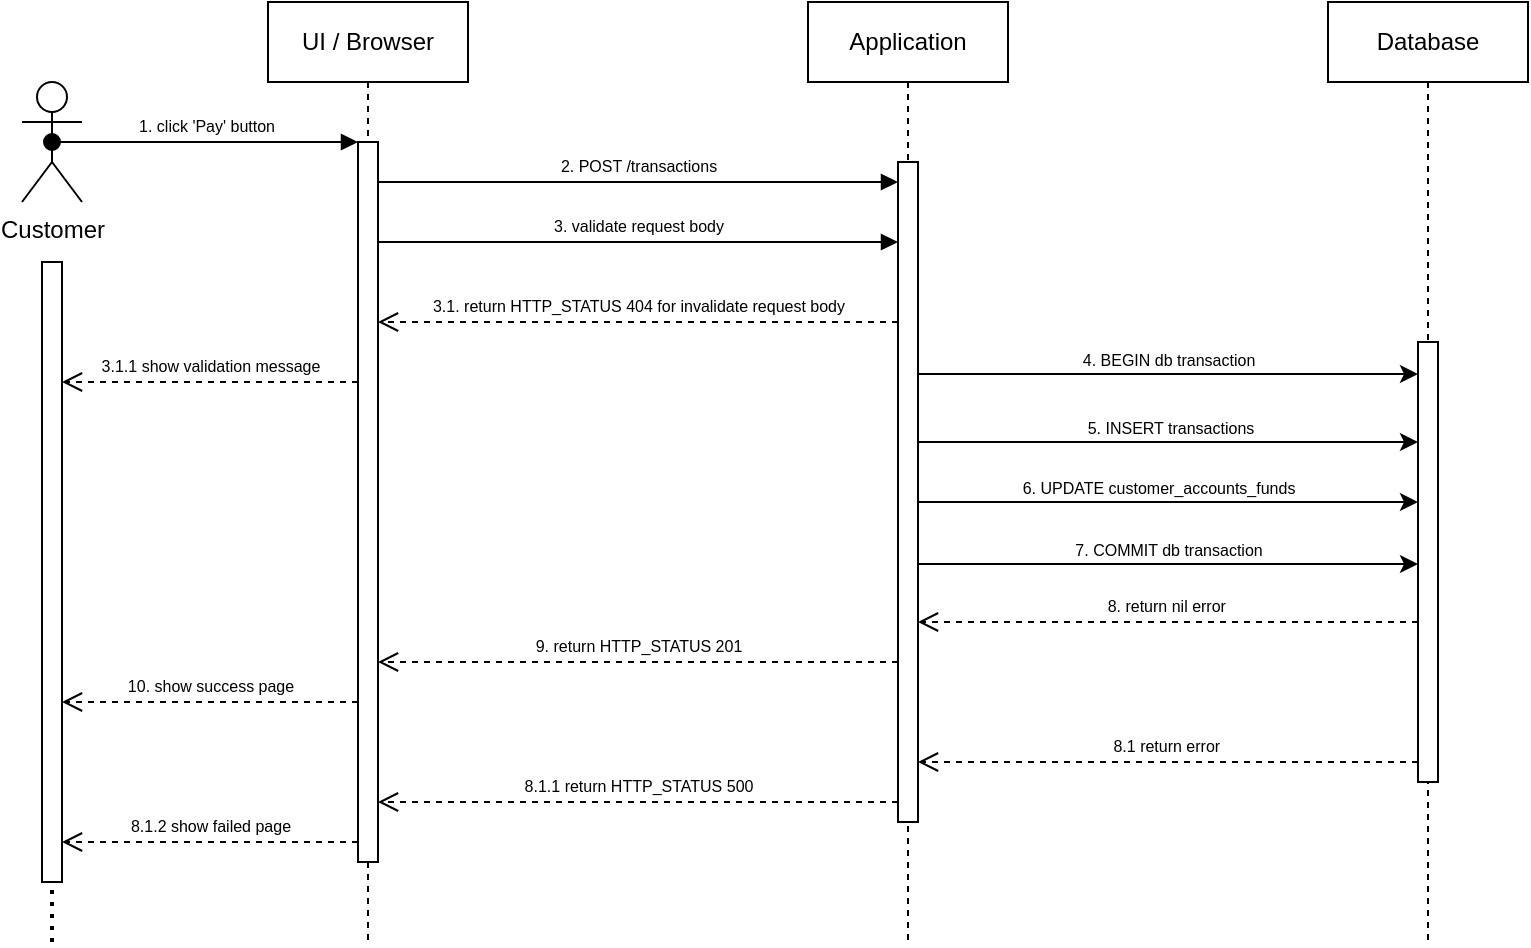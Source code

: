 <mxfile version="21.6.6" type="device">
  <diagram name="Page-1" id="2YBvvXClWsGukQMizWep">
    <mxGraphModel dx="3282" dy="1278" grid="1" gridSize="10" guides="1" tooltips="1" connect="1" arrows="1" fold="1" page="1" pageScale="1" pageWidth="1169" pageHeight="827" math="0" shadow="0">
      <root>
        <mxCell id="0" />
        <mxCell id="1" parent="0" />
        <mxCell id="aM9ryv3xv72pqoxQDRHE-1" value="UI / Browser" style="shape=umlLifeline;perimeter=lifelinePerimeter;whiteSpace=wrap;html=1;container=0;dropTarget=0;collapsible=0;recursiveResize=0;outlineConnect=0;portConstraint=eastwest;newEdgeStyle={&quot;edgeStyle&quot;:&quot;elbowEdgeStyle&quot;,&quot;elbow&quot;:&quot;vertical&quot;,&quot;curved&quot;:0,&quot;rounded&quot;:0};" parent="1" vertex="1">
          <mxGeometry x="331" y="150" width="100" height="470" as="geometry" />
        </mxCell>
        <mxCell id="aM9ryv3xv72pqoxQDRHE-2" value="" style="html=1;points=[];perimeter=orthogonalPerimeter;outlineConnect=0;targetShapes=umlLifeline;portConstraint=eastwest;newEdgeStyle={&quot;edgeStyle&quot;:&quot;elbowEdgeStyle&quot;,&quot;elbow&quot;:&quot;vertical&quot;,&quot;curved&quot;:0,&quot;rounded&quot;:0};" parent="aM9ryv3xv72pqoxQDRHE-1" vertex="1">
          <mxGeometry x="45" y="70" width="10" height="360" as="geometry" />
        </mxCell>
        <mxCell id="kfZU4WPmUWNrsmBG602O-3" value="" style="edgeStyle=elbowEdgeStyle;rounded=0;orthogonalLoop=1;jettySize=auto;html=1;elbow=vertical;curved=0;" edge="1" parent="1" target="kfZU4WPmUWNrsmBG602O-2">
          <mxGeometry relative="1" as="geometry">
            <mxPoint x="651" y="336.0" as="sourcePoint" />
            <mxPoint x="886" y="336.0" as="targetPoint" />
            <Array as="points">
              <mxPoint x="771" y="336" />
            </Array>
          </mxGeometry>
        </mxCell>
        <mxCell id="kfZU4WPmUWNrsmBG602O-7" value="&lt;font style=&quot;font-size: 8px;&quot;&gt;4. BEGIN db transaction&lt;/font&gt;" style="edgeLabel;html=1;align=center;verticalAlign=middle;resizable=0;points=[];" vertex="1" connectable="0" parent="kfZU4WPmUWNrsmBG602O-3">
          <mxGeometry x="-0.082" relative="1" as="geometry">
            <mxPoint x="13" y="-8" as="offset" />
          </mxGeometry>
        </mxCell>
        <mxCell id="aM9ryv3xv72pqoxQDRHE-5" value="Application" style="shape=umlLifeline;perimeter=lifelinePerimeter;whiteSpace=wrap;html=1;container=0;dropTarget=0;collapsible=0;recursiveResize=0;outlineConnect=0;portConstraint=eastwest;newEdgeStyle={&quot;edgeStyle&quot;:&quot;elbowEdgeStyle&quot;,&quot;elbow&quot;:&quot;vertical&quot;,&quot;curved&quot;:0,&quot;rounded&quot;:0};" parent="1" vertex="1">
          <mxGeometry x="601" y="150" width="100" height="470" as="geometry" />
        </mxCell>
        <mxCell id="aM9ryv3xv72pqoxQDRHE-6" value="" style="html=1;points=[];perimeter=orthogonalPerimeter;outlineConnect=0;targetShapes=umlLifeline;portConstraint=eastwest;newEdgeStyle={&quot;edgeStyle&quot;:&quot;elbowEdgeStyle&quot;,&quot;elbow&quot;:&quot;vertical&quot;,&quot;curved&quot;:0,&quot;rounded&quot;:0};" parent="aM9ryv3xv72pqoxQDRHE-5" vertex="1">
          <mxGeometry x="45" y="80" width="10" height="330" as="geometry" />
        </mxCell>
        <mxCell id="aM9ryv3xv72pqoxQDRHE-7" value="&lt;font style=&quot;font-size: 8px;&quot;&gt;2. POST /transactions&lt;/font&gt;" style="html=1;verticalAlign=bottom;endArrow=block;edgeStyle=elbowEdgeStyle;elbow=vertical;curved=0;rounded=0;" parent="1" source="aM9ryv3xv72pqoxQDRHE-2" target="aM9ryv3xv72pqoxQDRHE-6" edge="1">
          <mxGeometry relative="1" as="geometry">
            <mxPoint x="401" y="240" as="sourcePoint" />
            <Array as="points">
              <mxPoint x="481" y="240" />
              <mxPoint x="386" y="230" />
            </Array>
          </mxGeometry>
        </mxCell>
        <mxCell id="aM9ryv3xv72pqoxQDRHE-8" value="&lt;font style=&quot;font-size: 8px;&quot;&gt;9. return HTTP_STATUS 201&lt;/font&gt;" style="html=1;verticalAlign=bottom;endArrow=open;dashed=1;endSize=8;edgeStyle=elbowEdgeStyle;elbow=vertical;curved=0;rounded=0;" parent="1" source="aM9ryv3xv72pqoxQDRHE-6" target="aM9ryv3xv72pqoxQDRHE-2" edge="1">
          <mxGeometry relative="1" as="geometry">
            <mxPoint x="401" y="315" as="targetPoint" />
            <Array as="points">
              <mxPoint x="581" y="480" />
              <mxPoint x="551" y="470" />
              <mxPoint x="461" y="430" />
              <mxPoint x="396" y="390" />
            </Array>
          </mxGeometry>
        </mxCell>
        <mxCell id="kfZU4WPmUWNrsmBG602O-1" value="Database" style="shape=umlLifeline;perimeter=lifelinePerimeter;whiteSpace=wrap;html=1;container=0;dropTarget=0;collapsible=0;recursiveResize=0;outlineConnect=0;portConstraint=eastwest;newEdgeStyle={&quot;edgeStyle&quot;:&quot;elbowEdgeStyle&quot;,&quot;elbow&quot;:&quot;vertical&quot;,&quot;curved&quot;:0,&quot;rounded&quot;:0};" vertex="1" parent="1">
          <mxGeometry x="861" y="150" width="100" height="470" as="geometry" />
        </mxCell>
        <mxCell id="kfZU4WPmUWNrsmBG602O-2" value="" style="html=1;points=[];perimeter=orthogonalPerimeter;outlineConnect=0;targetShapes=umlLifeline;portConstraint=eastwest;newEdgeStyle={&quot;edgeStyle&quot;:&quot;elbowEdgeStyle&quot;,&quot;elbow&quot;:&quot;vertical&quot;,&quot;curved&quot;:0,&quot;rounded&quot;:0};" vertex="1" parent="kfZU4WPmUWNrsmBG602O-1">
          <mxGeometry x="45" y="170" width="10" height="220" as="geometry" />
        </mxCell>
        <mxCell id="kfZU4WPmUWNrsmBG602O-4" value="Customer" style="shape=umlActor;verticalLabelPosition=bottom;verticalAlign=top;html=1;outlineConnect=0;" vertex="1" parent="1">
          <mxGeometry x="208" y="190" width="30" height="60" as="geometry" />
        </mxCell>
        <mxCell id="aM9ryv3xv72pqoxQDRHE-3" value="&lt;font style=&quot;font-size: 8px;&quot;&gt;1. click &#39;Pay&#39; button&lt;/font&gt;" style="html=1;verticalAlign=bottom;startArrow=oval;endArrow=block;startSize=8;edgeStyle=elbowEdgeStyle;elbow=vertical;curved=0;rounded=0;exitX=0.5;exitY=0.5;exitDx=0;exitDy=0;exitPerimeter=0;" parent="1" target="aM9ryv3xv72pqoxQDRHE-2" edge="1" source="kfZU4WPmUWNrsmBG602O-4">
          <mxGeometry x="0.004" relative="1" as="geometry">
            <mxPoint x="251" y="220" as="sourcePoint" />
            <mxPoint as="offset" />
          </mxGeometry>
        </mxCell>
        <mxCell id="kfZU4WPmUWNrsmBG602O-8" value="" style="edgeStyle=elbowEdgeStyle;rounded=0;orthogonalLoop=1;jettySize=auto;html=1;elbow=vertical;curved=0;" edge="1" parent="1" source="aM9ryv3xv72pqoxQDRHE-6" target="kfZU4WPmUWNrsmBG602O-2">
          <mxGeometry relative="1" as="geometry">
            <mxPoint x="701" y="370" as="sourcePoint" />
            <mxPoint x="881" y="370" as="targetPoint" />
            <Array as="points">
              <mxPoint x="671" y="370" />
            </Array>
          </mxGeometry>
        </mxCell>
        <mxCell id="kfZU4WPmUWNrsmBG602O-9" value="&lt;font style=&quot;font-size: 8px;&quot;&gt;5. INSERT transactions&lt;/font&gt;" style="edgeLabel;html=1;align=center;verticalAlign=middle;resizable=0;points=[];" vertex="1" connectable="0" parent="kfZU4WPmUWNrsmBG602O-8">
          <mxGeometry x="-0.082" relative="1" as="geometry">
            <mxPoint x="11" y="-8" as="offset" />
          </mxGeometry>
        </mxCell>
        <mxCell id="kfZU4WPmUWNrsmBG602O-10" value="" style="edgeStyle=elbowEdgeStyle;rounded=0;orthogonalLoop=1;jettySize=auto;html=1;elbow=vertical;curved=0;" edge="1" parent="1" source="aM9ryv3xv72pqoxQDRHE-6" target="kfZU4WPmUWNrsmBG602O-2">
          <mxGeometry relative="1" as="geometry">
            <mxPoint x="681" y="400" as="sourcePoint" />
            <mxPoint x="871" y="400" as="targetPoint" />
            <Array as="points">
              <mxPoint x="711" y="400" />
              <mxPoint x="611" y="410" />
              <mxPoint x="541" y="410" />
            </Array>
          </mxGeometry>
        </mxCell>
        <mxCell id="kfZU4WPmUWNrsmBG602O-11" value="&lt;font style=&quot;font-size: 8px;&quot;&gt;6. UPDATE customer_accounts_funds&lt;/font&gt;" style="edgeLabel;html=1;align=center;verticalAlign=middle;resizable=0;points=[];" vertex="1" connectable="0" parent="kfZU4WPmUWNrsmBG602O-10">
          <mxGeometry x="-0.082" relative="1" as="geometry">
            <mxPoint x="5" y="-8" as="offset" />
          </mxGeometry>
        </mxCell>
        <mxCell id="kfZU4WPmUWNrsmBG602O-12" value="" style="edgeStyle=elbowEdgeStyle;rounded=0;orthogonalLoop=1;jettySize=auto;html=1;elbow=vertical;curved=0;" edge="1" parent="1">
          <mxGeometry relative="1" as="geometry">
            <mxPoint x="656" y="431" as="sourcePoint" />
            <mxPoint x="906" y="431" as="targetPoint" />
            <Array as="points">
              <mxPoint x="881" y="431" />
            </Array>
          </mxGeometry>
        </mxCell>
        <mxCell id="kfZU4WPmUWNrsmBG602O-13" value="&lt;font style=&quot;font-size: 8px;&quot;&gt;7. COMMIT db transaction&lt;/font&gt;" style="edgeLabel;html=1;align=center;verticalAlign=middle;resizable=0;points=[];" vertex="1" connectable="0" parent="kfZU4WPmUWNrsmBG602O-12">
          <mxGeometry x="-0.082" relative="1" as="geometry">
            <mxPoint x="10" y="-8" as="offset" />
          </mxGeometry>
        </mxCell>
        <mxCell id="kfZU4WPmUWNrsmBG602O-15" value="&lt;font style=&quot;font-size: 8px;&quot;&gt;8. return nil error&amp;nbsp;&lt;/font&gt;" style="html=1;verticalAlign=bottom;endArrow=open;dashed=1;endSize=8;edgeStyle=elbowEdgeStyle;elbow=vertical;curved=0;rounded=0;" edge="1" parent="1" target="aM9ryv3xv72pqoxQDRHE-6">
          <mxGeometry relative="1" as="geometry">
            <mxPoint x="671" y="460" as="targetPoint" />
            <Array as="points">
              <mxPoint x="679" y="460" />
            </Array>
            <mxPoint x="906" y="460" as="sourcePoint" />
          </mxGeometry>
        </mxCell>
        <mxCell id="kfZU4WPmUWNrsmBG602O-21" value="" style="html=1;points=[];perimeter=orthogonalPerimeter;outlineConnect=0;targetShapes=umlLifeline;portConstraint=eastwest;newEdgeStyle={&quot;edgeStyle&quot;:&quot;elbowEdgeStyle&quot;,&quot;elbow&quot;:&quot;vertical&quot;,&quot;curved&quot;:0,&quot;rounded&quot;:0};" vertex="1" parent="1">
          <mxGeometry x="218" y="280" width="10" height="310" as="geometry" />
        </mxCell>
        <mxCell id="kfZU4WPmUWNrsmBG602O-23" value="" style="endArrow=none;html=1;strokeWidth=2;rounded=0;dashed=1;dashPattern=1 2;" edge="1" parent="1" target="kfZU4WPmUWNrsmBG602O-21">
          <mxGeometry width="50" height="50" relative="1" as="geometry">
            <mxPoint x="223" y="620" as="sourcePoint" />
            <mxPoint x="223" y="450" as="targetPoint" />
          </mxGeometry>
        </mxCell>
        <mxCell id="kfZU4WPmUWNrsmBG602O-25" value="&lt;font style=&quot;font-size: 8px;&quot;&gt;8.1 return error&amp;nbsp;&lt;/font&gt;" style="html=1;verticalAlign=bottom;endArrow=open;dashed=1;endSize=8;edgeStyle=elbowEdgeStyle;elbow=vertical;curved=0;rounded=0;" edge="1" parent="1" target="aM9ryv3xv72pqoxQDRHE-6">
          <mxGeometry relative="1" as="geometry">
            <mxPoint x="671" y="530" as="targetPoint" />
            <Array as="points">
              <mxPoint x="679" y="530" />
            </Array>
            <mxPoint x="906" y="530" as="sourcePoint" />
          </mxGeometry>
        </mxCell>
        <mxCell id="kfZU4WPmUWNrsmBG602O-26" value="&lt;font style=&quot;font-size: 8px;&quot;&gt;8.1.1 return HTTP_STATUS 500&lt;/font&gt;" style="html=1;verticalAlign=bottom;endArrow=open;dashed=1;endSize=8;edgeStyle=elbowEdgeStyle;elbow=vertical;curved=0;rounded=0;" edge="1" parent="1" source="aM9ryv3xv72pqoxQDRHE-6" target="aM9ryv3xv72pqoxQDRHE-2">
          <mxGeometry x="-0.001" relative="1" as="geometry">
            <mxPoint x="391" y="520" as="targetPoint" />
            <Array as="points">
              <mxPoint x="521" y="550" />
              <mxPoint x="456" y="520" />
              <mxPoint x="391" y="480" />
            </Array>
            <mxPoint x="546" y="520" as="sourcePoint" />
            <mxPoint as="offset" />
          </mxGeometry>
        </mxCell>
        <mxCell id="kfZU4WPmUWNrsmBG602O-28" value="&lt;font style=&quot;font-size: 8px;&quot;&gt;10. show success page&lt;/font&gt;" style="html=1;verticalAlign=bottom;endArrow=open;dashed=1;endSize=8;edgeStyle=elbowEdgeStyle;elbow=vertical;curved=0;rounded=0;" edge="1" parent="1" source="aM9ryv3xv72pqoxQDRHE-2" target="kfZU4WPmUWNrsmBG602O-21">
          <mxGeometry relative="1" as="geometry">
            <mxPoint x="251" y="460" as="targetPoint" />
            <Array as="points">
              <mxPoint x="341" y="500" />
              <mxPoint x="311" y="470" />
              <mxPoint x="286" y="460" />
              <mxPoint x="221" y="420" />
            </Array>
            <mxPoint x="376" y="460" as="sourcePoint" />
          </mxGeometry>
        </mxCell>
        <mxCell id="kfZU4WPmUWNrsmBG602O-29" value="&lt;font style=&quot;font-size: 8px;&quot;&gt;8.1.2 show failed page&lt;/font&gt;" style="html=1;verticalAlign=bottom;endArrow=open;dashed=1;endSize=8;edgeStyle=elbowEdgeStyle;elbow=vertical;curved=0;rounded=0;" edge="1" parent="1">
          <mxGeometry relative="1" as="geometry">
            <mxPoint x="228" y="570" as="targetPoint" />
            <Array as="points">
              <mxPoint x="286" y="570" />
              <mxPoint x="221" y="530" />
            </Array>
            <mxPoint x="376" y="570" as="sourcePoint" />
          </mxGeometry>
        </mxCell>
        <mxCell id="kfZU4WPmUWNrsmBG602O-30" value="&lt;font style=&quot;font-size: 8px;&quot;&gt;3. validate request body&lt;/font&gt;" style="html=1;verticalAlign=bottom;endArrow=block;edgeStyle=elbowEdgeStyle;elbow=vertical;curved=0;rounded=0;" edge="1" parent="1" source="aM9ryv3xv72pqoxQDRHE-2" target="aM9ryv3xv72pqoxQDRHE-6">
          <mxGeometry relative="1" as="geometry">
            <mxPoint x="411" y="270" as="sourcePoint" />
            <Array as="points">
              <mxPoint x="476" y="270" />
              <mxPoint x="381" y="260" />
            </Array>
            <mxPoint x="546" y="270" as="targetPoint" />
          </mxGeometry>
        </mxCell>
        <mxCell id="kfZU4WPmUWNrsmBG602O-31" value="&lt;font style=&quot;font-size: 8px;&quot;&gt;3.1. return HTTP_STATUS 404 for invalidate request body&lt;/font&gt;" style="html=1;verticalAlign=bottom;endArrow=open;dashed=1;endSize=8;edgeStyle=elbowEdgeStyle;elbow=vertical;curved=0;rounded=0;" edge="1" parent="1" source="aM9ryv3xv72pqoxQDRHE-6" target="aM9ryv3xv72pqoxQDRHE-2">
          <mxGeometry relative="1" as="geometry">
            <mxPoint x="401" y="310" as="targetPoint" />
            <Array as="points">
              <mxPoint x="456" y="310" />
              <mxPoint x="391" y="270" />
            </Array>
            <mxPoint x="546" y="310" as="sourcePoint" />
          </mxGeometry>
        </mxCell>
        <mxCell id="kfZU4WPmUWNrsmBG602O-32" value="&lt;font style=&quot;font-size: 8px;&quot;&gt;3.1.1 show validation message&lt;/font&gt;" style="html=1;verticalAlign=bottom;endArrow=open;dashed=1;endSize=8;edgeStyle=elbowEdgeStyle;elbow=vertical;curved=0;rounded=0;" edge="1" parent="1" source="aM9ryv3xv72pqoxQDRHE-2">
          <mxGeometry relative="1" as="geometry">
            <mxPoint x="228" y="340" as="targetPoint" />
            <Array as="points">
              <mxPoint x="298" y="340" />
              <mxPoint x="233" y="300" />
            </Array>
            <mxPoint x="371" y="340" as="sourcePoint" />
          </mxGeometry>
        </mxCell>
      </root>
    </mxGraphModel>
  </diagram>
</mxfile>

